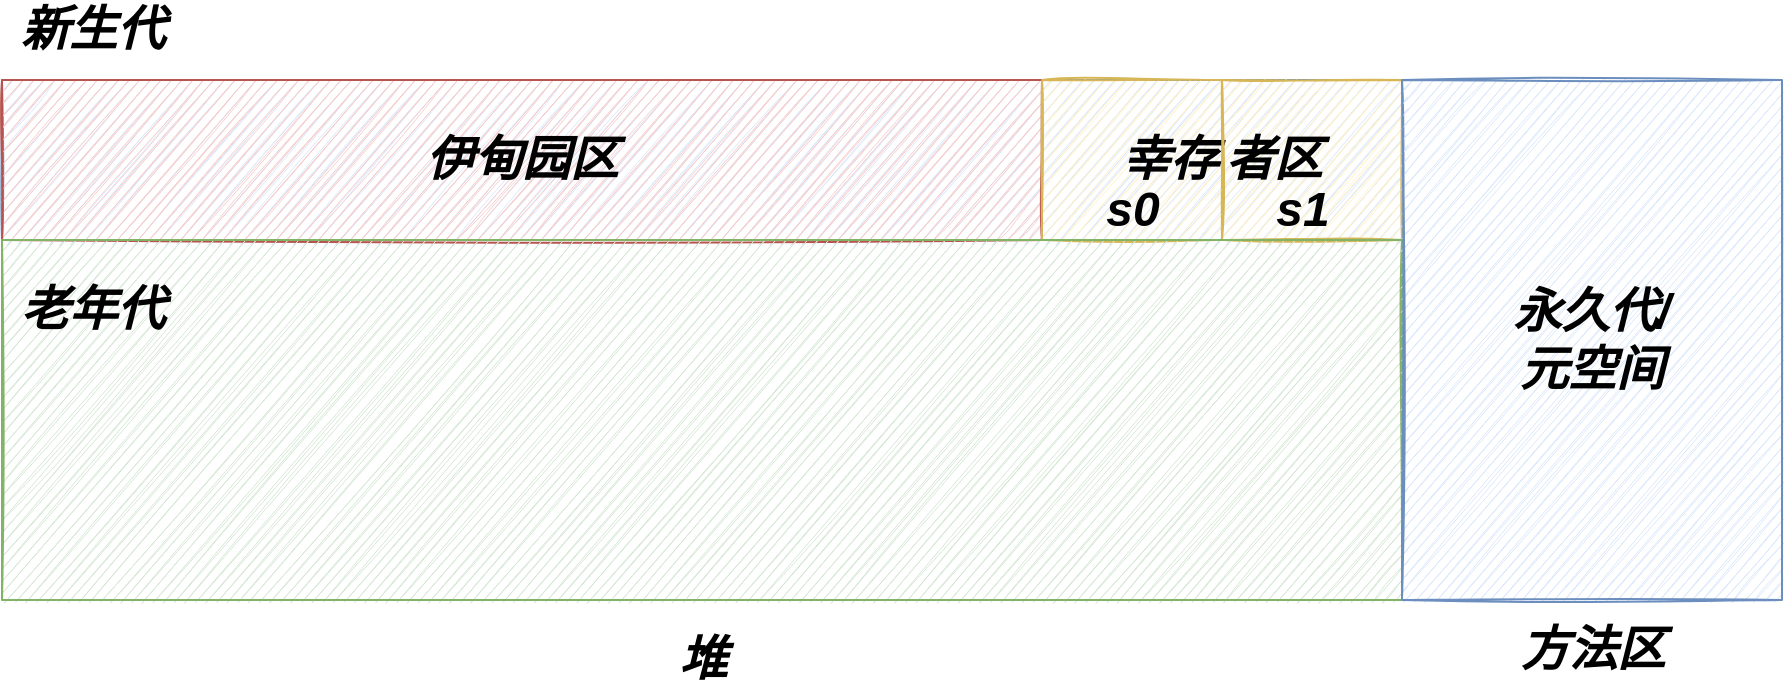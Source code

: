 <mxfile version="19.0.2" type="github">
  <diagram id="sJcd6hSSCaQH8sDwPpXX" name="Page-1">
    <mxGraphModel dx="1422" dy="762" grid="1" gridSize="10" guides="1" tooltips="1" connect="1" arrows="1" fold="1" page="1" pageScale="1" pageWidth="2339" pageHeight="3300" math="0" shadow="0">
      <root>
        <mxCell id="0" />
        <mxCell id="1" parent="0" />
        <mxCell id="9PFuTSBK8drSxWqYBsqL-1" value="" style="rounded=0;whiteSpace=wrap;html=1;fillColor=#dae8fc;strokeColor=#6c8ebf;sketch=1;" vertex="1" parent="1">
          <mxGeometry x="320" y="200" width="700" height="80" as="geometry" />
        </mxCell>
        <mxCell id="9PFuTSBK8drSxWqYBsqL-2" value="&lt;font style=&quot;font-size: 24px;&quot;&gt;&lt;b&gt;&lt;i&gt;堆&lt;/i&gt;&lt;/b&gt;&lt;/font&gt;" style="text;html=1;align=center;verticalAlign=middle;resizable=0;points=[];autosize=1;strokeColor=none;fillColor=none;" vertex="1" parent="1">
          <mxGeometry x="650" y="480" width="40" height="20" as="geometry" />
        </mxCell>
        <mxCell id="9PFuTSBK8drSxWqYBsqL-3" value="&lt;b&gt;&lt;i&gt;伊甸园区&lt;/i&gt;&lt;/b&gt;" style="rounded=0;whiteSpace=wrap;html=1;fontSize=24;fillColor=#f8cecc;strokeColor=#b85450;sketch=1;" vertex="1" parent="1">
          <mxGeometry x="320" y="200" width="520" height="80" as="geometry" />
        </mxCell>
        <mxCell id="9PFuTSBK8drSxWqYBsqL-4" value="&lt;i&gt;&lt;b&gt;新生代&lt;/b&gt;&lt;/i&gt;" style="text;html=1;align=center;verticalAlign=middle;resizable=0;points=[];autosize=1;strokeColor=none;fillColor=none;fontSize=24;" vertex="1" parent="1">
          <mxGeometry x="320" y="160" width="90" height="30" as="geometry" />
        </mxCell>
        <mxCell id="9PFuTSBK8drSxWqYBsqL-5" value="&lt;b&gt;&lt;i&gt;幸存&lt;/i&gt;&lt;/b&gt;" style="rounded=0;whiteSpace=wrap;html=1;sketch=1;fontSize=24;fillColor=#fff2cc;strokeColor=#d6b656;align=right;" vertex="1" parent="1">
          <mxGeometry x="840" y="200" width="90" height="80" as="geometry" />
        </mxCell>
        <mxCell id="9PFuTSBK8drSxWqYBsqL-6" value="&lt;i&gt;&lt;b&gt;者区&lt;/b&gt;&lt;/i&gt;" style="rounded=0;whiteSpace=wrap;html=1;sketch=1;fontSize=24;fillColor=#fff2cc;strokeColor=#d6b656;align=left;" vertex="1" parent="1">
          <mxGeometry x="930" y="200" width="90" height="80" as="geometry" />
        </mxCell>
        <mxCell id="9PFuTSBK8drSxWqYBsqL-7" value="&lt;b&gt;&lt;i&gt;s0&lt;/i&gt;&lt;/b&gt;" style="text;html=1;align=center;verticalAlign=middle;resizable=0;points=[];autosize=1;strokeColor=none;fillColor=none;fontSize=24;" vertex="1" parent="1">
          <mxGeometry x="865" y="250" width="40" height="30" as="geometry" />
        </mxCell>
        <mxCell id="9PFuTSBK8drSxWqYBsqL-8" value="&lt;b&gt;&lt;i&gt;s1&lt;/i&gt;&lt;/b&gt;" style="text;html=1;align=center;verticalAlign=middle;resizable=0;points=[];autosize=1;strokeColor=none;fillColor=none;fontSize=24;" vertex="1" parent="1">
          <mxGeometry x="950" y="250" width="40" height="30" as="geometry" />
        </mxCell>
        <mxCell id="9PFuTSBK8drSxWqYBsqL-9" value="" style="rounded=0;whiteSpace=wrap;html=1;sketch=1;fontSize=24;fillColor=#d5e8d4;strokeColor=#82b366;" vertex="1" parent="1">
          <mxGeometry x="320" y="280" width="700" height="180" as="geometry" />
        </mxCell>
        <mxCell id="9PFuTSBK8drSxWqYBsqL-10" value="&lt;i&gt;&lt;b&gt;老年代&lt;/b&gt;&lt;/i&gt;" style="text;html=1;align=center;verticalAlign=middle;resizable=0;points=[];autosize=1;strokeColor=none;fillColor=none;fontSize=24;" vertex="1" parent="1">
          <mxGeometry x="320" y="300" width="90" height="30" as="geometry" />
        </mxCell>
        <mxCell id="9PFuTSBK8drSxWqYBsqL-12" value="&lt;b&gt;&lt;i&gt;永久代/&lt;br&gt;元空间&lt;/i&gt;&lt;/b&gt;" style="rounded=0;whiteSpace=wrap;html=1;sketch=1;fontSize=24;fillColor=#dae8fc;strokeColor=#6c8ebf;" vertex="1" parent="1">
          <mxGeometry x="1020" y="200" width="190" height="260" as="geometry" />
        </mxCell>
        <mxCell id="9PFuTSBK8drSxWqYBsqL-13" value="&lt;b&gt;&lt;i&gt;方法区&lt;/i&gt;&lt;/b&gt;" style="text;html=1;align=center;verticalAlign=middle;resizable=0;points=[];autosize=1;strokeColor=none;fillColor=none;fontSize=24;" vertex="1" parent="1">
          <mxGeometry x="1070" y="470" width="90" height="30" as="geometry" />
        </mxCell>
      </root>
    </mxGraphModel>
  </diagram>
</mxfile>
